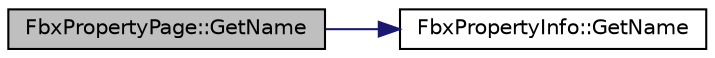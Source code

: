 digraph "FbxPropertyPage::GetName"
{
  edge [fontname="Helvetica",fontsize="10",labelfontname="Helvetica",labelfontsize="10"];
  node [fontname="Helvetica",fontsize="10",shape=record];
  rankdir="LR";
  Node175 [label="FbxPropertyPage::GetName",height=0.2,width=0.4,color="black", fillcolor="grey75", style="filled", fontcolor="black"];
  Node175 -> Node176 [color="midnightblue",fontsize="10",style="solid",fontname="Helvetica"];
  Node176 [label="FbxPropertyInfo::GetName",height=0.2,width=0.4,color="black", fillcolor="white", style="filled",URL="$class_fbx_property_info.html#af06f1b9f0f8505414e1cf85cc87cfb2a"];
}

